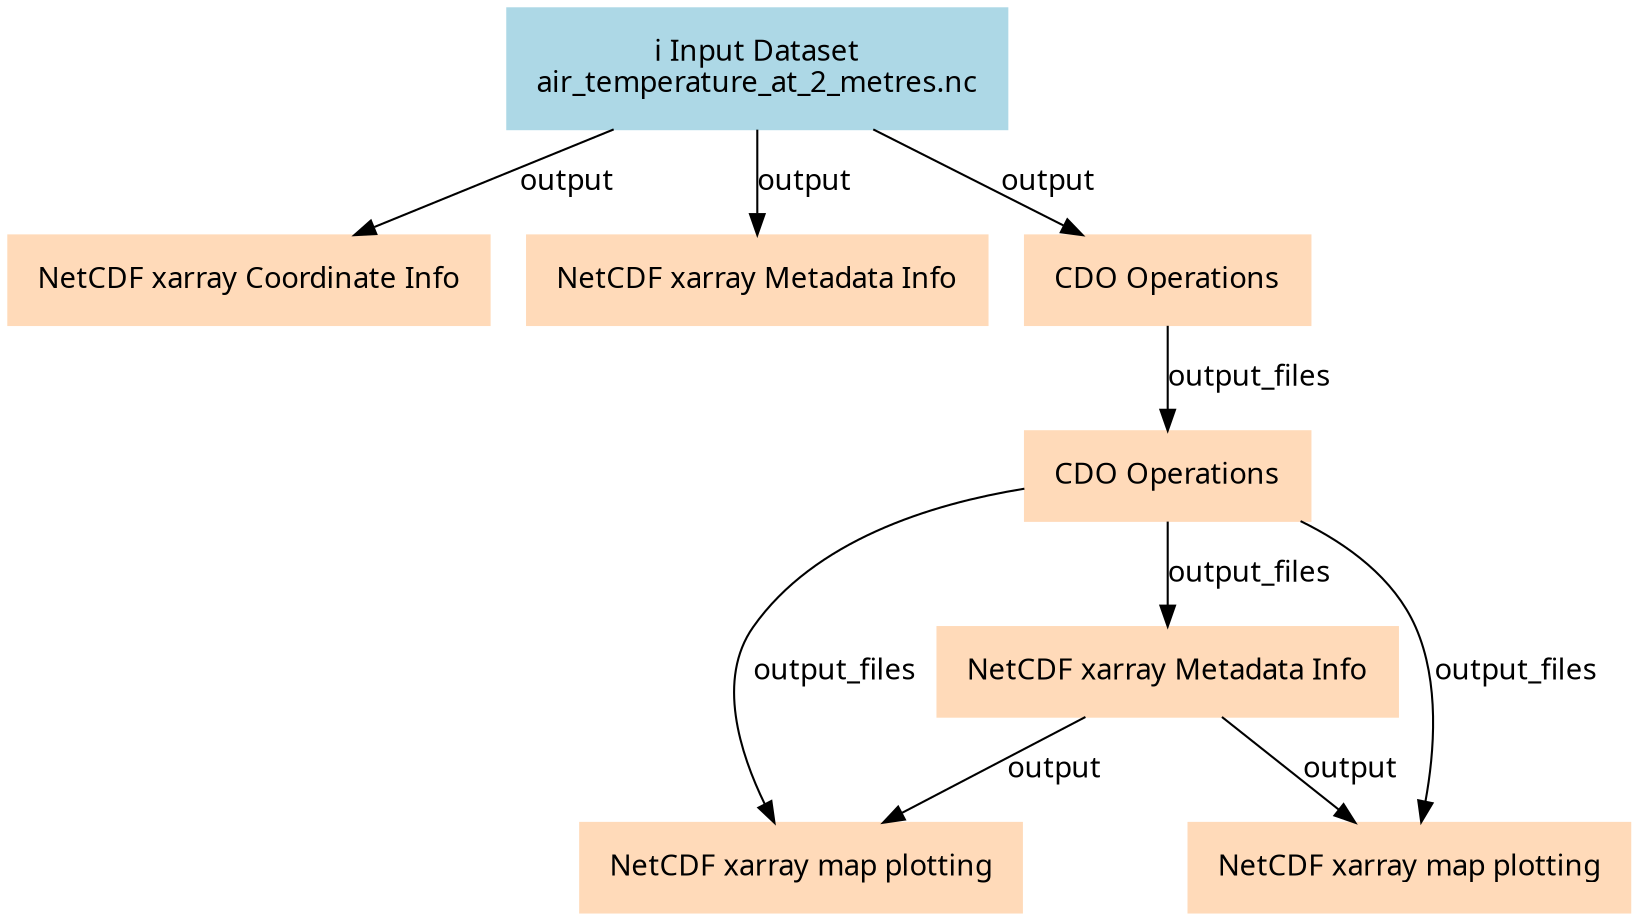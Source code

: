 digraph main {
  node [fontname="Atkinson Hyperlegible", shape=box, color=white,style=filled,color=peachpuff,margin="0.2,0.2"];
  edge [fontname="Atkinson Hyperlegible"];
  0[color=lightblue,label="ℹ️ Input Dataset\nair_temperature_at_2_metres.nc"]
  1[label="NetCDF xarray Coordinate Info"]
  0 -> 1 [label="output"]
  2[label="NetCDF xarray Metadata Info"]
  0 -> 2 [label="output"]
  3[label="CDO Operations"]
  0 -> 3 [label="output"]
  4[label="CDO Operations"]
  3 -> 4 [label="output_files"]
  5[label="NetCDF xarray Metadata Info"]
  4 -> 5 [label="output_files"]
  6[label="NetCDF xarray map plotting"]
  4 -> 6 [label="output_files"]
  5 -> 6 [label="output"]
  7[label="NetCDF xarray map plotting"]
  4 -> 7 [label="output_files"]
  5 -> 7 [label="output"]
}